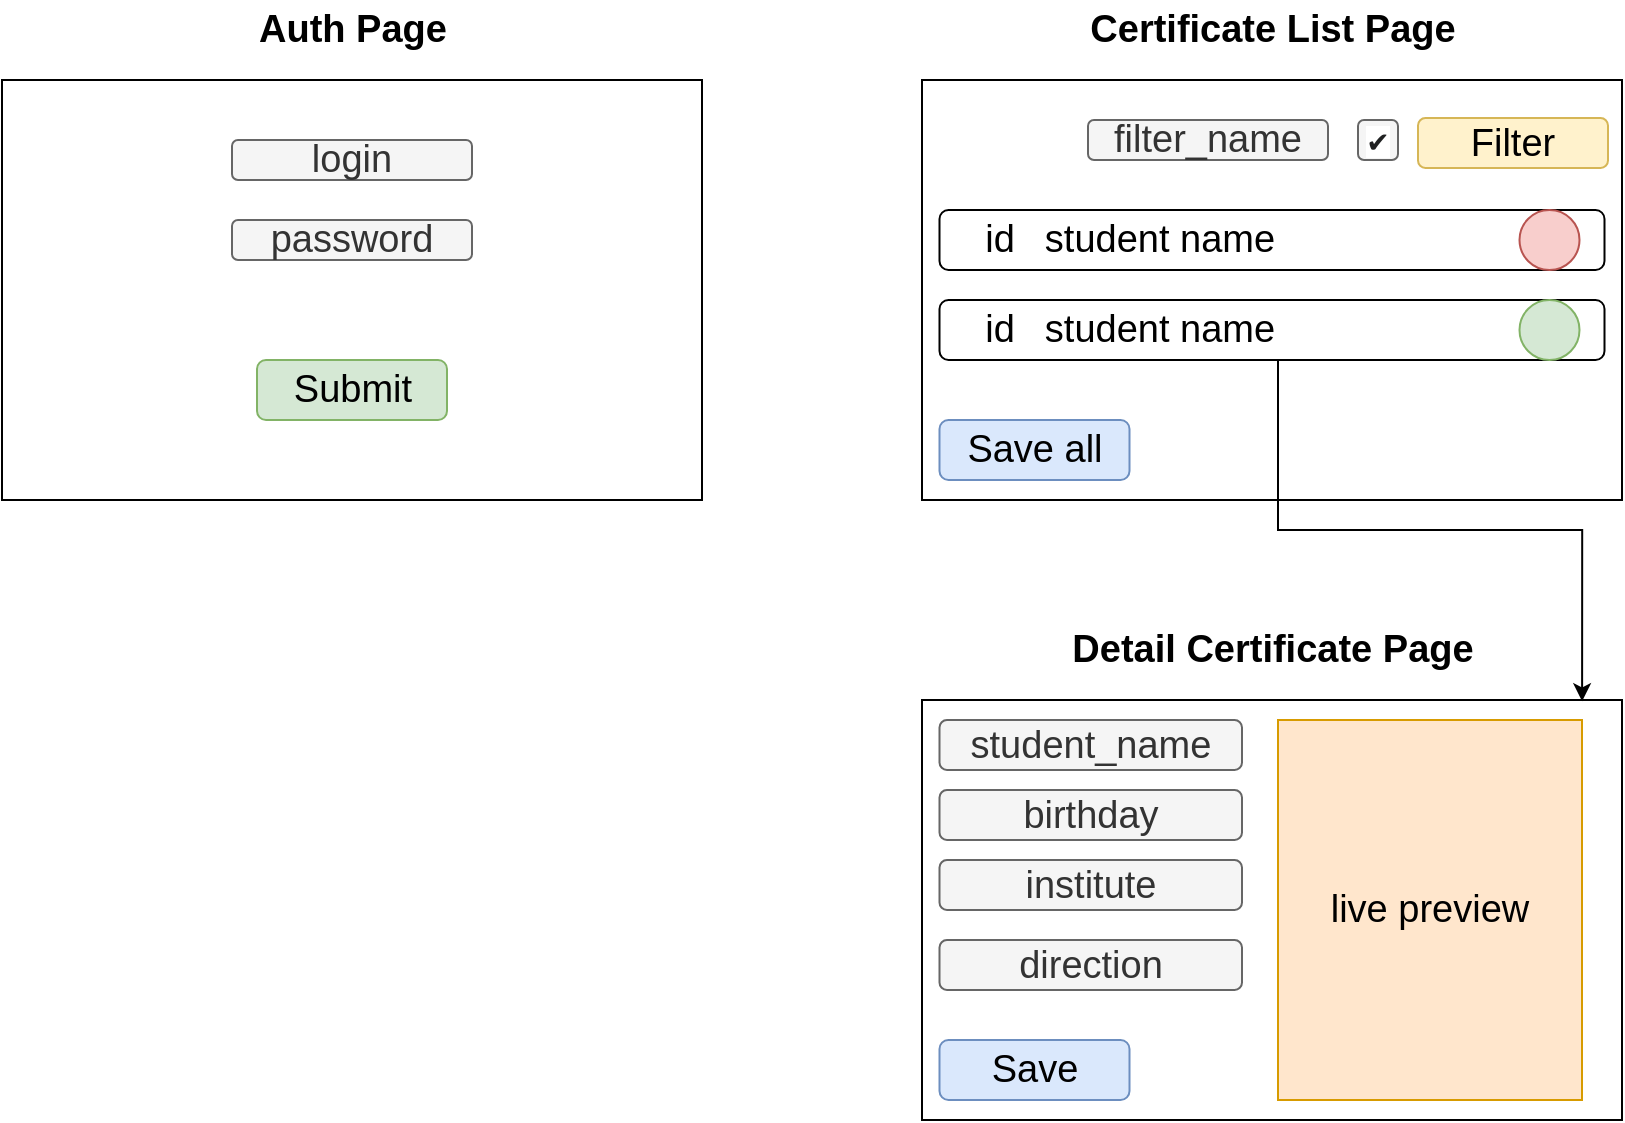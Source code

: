 <mxfile version="15.7.0" type="device"><diagram id="3CeAWuQY9inEd3xoAb9d" name="Page-1"><mxGraphModel dx="1292" dy="697" grid="1" gridSize="10" guides="1" tooltips="1" connect="1" arrows="1" fold="1" page="1" pageScale="1" pageWidth="827" pageHeight="1169" math="0" shadow="0"><root><mxCell id="0"/><mxCell id="1" parent="0"/><mxCell id="qZR0Ks7EqIsyawfw2a6l-1" value="" style="rounded=0;whiteSpace=wrap;html=1;" parent="1" vertex="1"><mxGeometry x="40" y="60" width="350" height="210" as="geometry"/></mxCell><mxCell id="qZR0Ks7EqIsyawfw2a6l-2" value="Auth Page" style="text;html=1;strokeColor=none;fillColor=none;align=center;verticalAlign=middle;whiteSpace=wrap;rounded=0;fontStyle=1;fontSize=19;" parent="1" vertex="1"><mxGeometry x="127.5" y="20" width="175" height="30" as="geometry"/></mxCell><mxCell id="qZR0Ks7EqIsyawfw2a6l-3" value="login" style="rounded=1;whiteSpace=wrap;html=1;fontSize=19;fillColor=#f5f5f5;strokeColor=#666666;fontColor=#333333;" parent="1" vertex="1"><mxGeometry x="155" y="90" width="120" height="20" as="geometry"/></mxCell><mxCell id="qZR0Ks7EqIsyawfw2a6l-4" value="password" style="rounded=1;whiteSpace=wrap;html=1;fontSize=19;fillColor=#f5f5f5;strokeColor=#666666;fontColor=#333333;" parent="1" vertex="1"><mxGeometry x="155" y="130" width="120" height="20" as="geometry"/></mxCell><mxCell id="qZR0Ks7EqIsyawfw2a6l-5" value="Submit" style="rounded=1;whiteSpace=wrap;html=1;fontSize=19;fillColor=#d5e8d4;strokeColor=#82b366;" parent="1" vertex="1"><mxGeometry x="167.5" y="200" width="95" height="30" as="geometry"/></mxCell><mxCell id="qZR0Ks7EqIsyawfw2a6l-8" value="" style="rounded=0;whiteSpace=wrap;html=1;" parent="1" vertex="1"><mxGeometry x="500" y="60" width="350" height="210" as="geometry"/></mxCell><mxCell id="qZR0Ks7EqIsyawfw2a6l-9" value="Certificate List Page" style="text;html=1;strokeColor=none;fillColor=none;align=center;verticalAlign=middle;whiteSpace=wrap;rounded=0;fontStyle=1;fontSize=19;" parent="1" vertex="1"><mxGeometry x="543.75" y="20" width="262.5" height="30" as="geometry"/></mxCell><mxCell id="qZR0Ks7EqIsyawfw2a6l-29" value="" style="rounded=0;whiteSpace=wrap;html=1;" parent="1" vertex="1"><mxGeometry x="500" y="370" width="350" height="210" as="geometry"/></mxCell><mxCell id="qZR0Ks7EqIsyawfw2a6l-33" value="Detail Certificate Page" style="text;html=1;strokeColor=none;fillColor=none;align=center;verticalAlign=middle;whiteSpace=wrap;rounded=0;fontStyle=1;fontSize=19;" parent="1" vertex="1"><mxGeometry x="543.75" y="330" width="262.5" height="30" as="geometry"/></mxCell><mxCell id="qZR0Ks7EqIsyawfw2a6l-49" value="live preview" style="text;html=1;strokeColor=#d79b00;fillColor=#ffe6cc;align=center;verticalAlign=middle;whiteSpace=wrap;rounded=0;fontSize=19;" parent="1" vertex="1"><mxGeometry x="678" y="380" width="152" height="190" as="geometry"/></mxCell><mxCell id="sbOsKTwSF1PGmp09Tj8m-22" value="filter_name" style="rounded=1;whiteSpace=wrap;html=1;fontSize=19;fillColor=#f5f5f5;strokeColor=#666666;fontColor=#333333;" vertex="1" parent="1"><mxGeometry x="583" y="80" width="120" height="20" as="geometry"/></mxCell><mxCell id="sbOsKTwSF1PGmp09Tj8m-24" value="&lt;span style=&quot;color: rgb(32 , 33 , 34) ; font-family: sans-serif ; font-size: 14px ; background-color: rgb(255 , 255 , 255)&quot;&gt;✔&lt;/span&gt;" style="rounded=1;whiteSpace=wrap;html=1;fontSize=19;fillColor=#f5f5f5;strokeColor=#666666;fontColor=#333333;" vertex="1" parent="1"><mxGeometry x="718" y="80" width="20" height="20" as="geometry"/></mxCell><mxCell id="sbOsKTwSF1PGmp09Tj8m-25" value="Filter" style="rounded=1;whiteSpace=wrap;html=1;fontSize=19;fillColor=#fff2cc;strokeColor=#d6b656;" vertex="1" parent="1"><mxGeometry x="748" y="79" width="95" height="25" as="geometry"/></mxCell><mxCell id="sbOsKTwSF1PGmp09Tj8m-26" value="" style="rounded=1;whiteSpace=wrap;html=1;fontSize=19;" vertex="1" parent="1"><mxGeometry x="508.75" y="125" width="332.5" height="30" as="geometry"/></mxCell><mxCell id="sbOsKTwSF1PGmp09Tj8m-27" value="id" style="text;html=1;strokeColor=none;fillColor=none;align=center;verticalAlign=middle;whiteSpace=wrap;rounded=0;fontSize=19;" vertex="1" parent="1"><mxGeometry x="508.75" y="125" width="60" height="30" as="geometry"/></mxCell><mxCell id="sbOsKTwSF1PGmp09Tj8m-28" value="" style="ellipse;whiteSpace=wrap;html=1;aspect=fixed;fontSize=19;fillColor=#f8cecc;strokeColor=#b85450;" vertex="1" parent="1"><mxGeometry x="798.75" y="125" width="30" height="30" as="geometry"/></mxCell><mxCell id="sbOsKTwSF1PGmp09Tj8m-29" value="student name" style="text;html=1;strokeColor=none;fillColor=none;align=center;verticalAlign=middle;whiteSpace=wrap;rounded=0;fontSize=19;" vertex="1" parent="1"><mxGeometry x="560" y="125" width="118" height="30" as="geometry"/></mxCell><mxCell id="sbOsKTwSF1PGmp09Tj8m-30" value="" style="rounded=1;whiteSpace=wrap;html=1;fontSize=19;" vertex="1" parent="1"><mxGeometry x="508.75" y="170" width="332.5" height="30" as="geometry"/></mxCell><mxCell id="sbOsKTwSF1PGmp09Tj8m-31" value="id" style="text;html=1;strokeColor=none;fillColor=none;align=center;verticalAlign=middle;whiteSpace=wrap;rounded=0;fontSize=19;" vertex="1" parent="1"><mxGeometry x="508.75" y="170" width="60" height="30" as="geometry"/></mxCell><mxCell id="sbOsKTwSF1PGmp09Tj8m-32" value="" style="ellipse;whiteSpace=wrap;html=1;aspect=fixed;fontSize=19;fillColor=#d5e8d4;strokeColor=#82b366;" vertex="1" parent="1"><mxGeometry x="798.75" y="170" width="30" height="30" as="geometry"/></mxCell><mxCell id="sbOsKTwSF1PGmp09Tj8m-40" style="edgeStyle=orthogonalEdgeStyle;rounded=0;orthogonalLoop=1;jettySize=auto;html=1;exitX=1;exitY=1;exitDx=0;exitDy=0;entryX=0.943;entryY=0.003;entryDx=0;entryDy=0;entryPerimeter=0;" edge="1" parent="1" source="sbOsKTwSF1PGmp09Tj8m-33" target="qZR0Ks7EqIsyawfw2a6l-29"><mxGeometry relative="1" as="geometry"/></mxCell><mxCell id="sbOsKTwSF1PGmp09Tj8m-33" value="student name" style="text;html=1;strokeColor=none;fillColor=none;align=center;verticalAlign=middle;whiteSpace=wrap;rounded=0;fontSize=19;" vertex="1" parent="1"><mxGeometry x="560" y="170" width="118" height="30" as="geometry"/></mxCell><mxCell id="sbOsKTwSF1PGmp09Tj8m-34" value="Save all" style="rounded=1;whiteSpace=wrap;html=1;fontSize=19;fillColor=#dae8fc;strokeColor=#6c8ebf;" vertex="1" parent="1"><mxGeometry x="508.75" y="230" width="95" height="30" as="geometry"/></mxCell><mxCell id="sbOsKTwSF1PGmp09Tj8m-35" value="student_name" style="rounded=1;whiteSpace=wrap;html=1;fontSize=19;fillColor=#f5f5f5;strokeColor=#666666;fontColor=#333333;" vertex="1" parent="1"><mxGeometry x="508.75" y="380" width="151.25" height="25" as="geometry"/></mxCell><mxCell id="sbOsKTwSF1PGmp09Tj8m-36" value="birthday" style="rounded=1;whiteSpace=wrap;html=1;fontSize=19;fillColor=#f5f5f5;strokeColor=#666666;fontColor=#333333;" vertex="1" parent="1"><mxGeometry x="508.75" y="415" width="151.25" height="25" as="geometry"/></mxCell><mxCell id="sbOsKTwSF1PGmp09Tj8m-37" value="institute" style="rounded=1;whiteSpace=wrap;html=1;fontSize=19;fillColor=#f5f5f5;strokeColor=#666666;fontColor=#333333;" vertex="1" parent="1"><mxGeometry x="508.75" y="450" width="151.25" height="25" as="geometry"/></mxCell><mxCell id="sbOsKTwSF1PGmp09Tj8m-38" value="Save" style="rounded=1;whiteSpace=wrap;html=1;fontSize=19;fillColor=#dae8fc;strokeColor=#6c8ebf;" vertex="1" parent="1"><mxGeometry x="508.75" y="540" width="95" height="30" as="geometry"/></mxCell><mxCell id="sbOsKTwSF1PGmp09Tj8m-39" value="direction" style="rounded=1;whiteSpace=wrap;html=1;fontSize=19;fillColor=#f5f5f5;strokeColor=#666666;fontColor=#333333;" vertex="1" parent="1"><mxGeometry x="508.75" y="490" width="151.25" height="25" as="geometry"/></mxCell></root></mxGraphModel></diagram></mxfile>